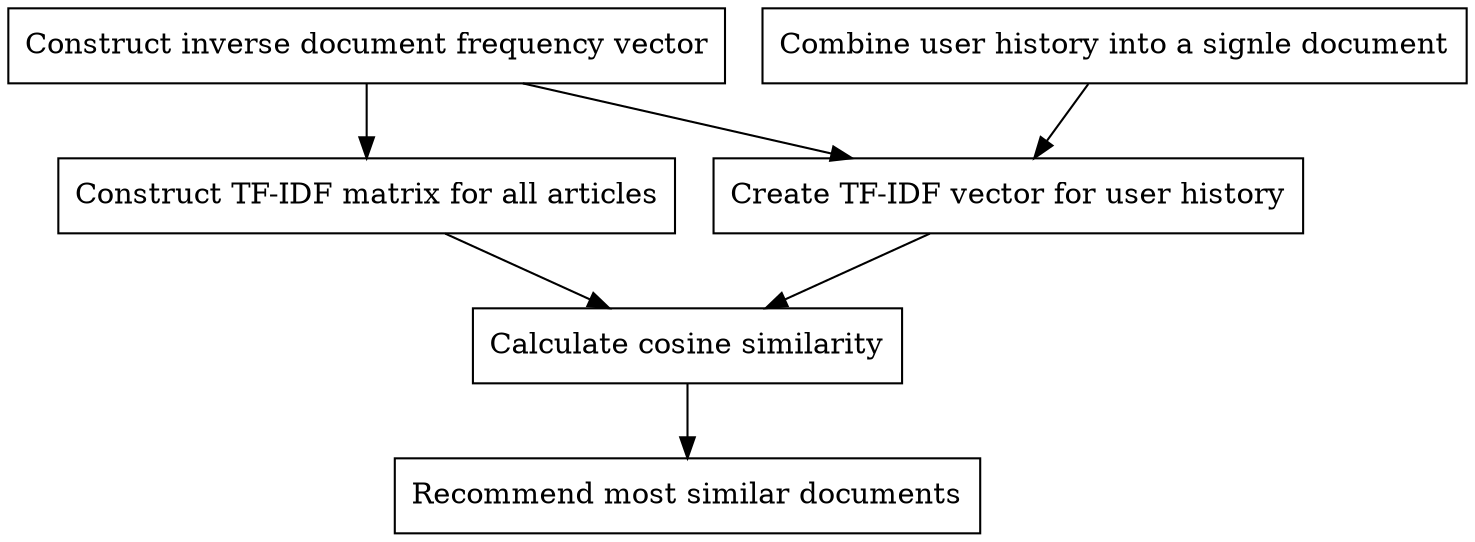 digraph G {
  I [label="Construct inverse document frequency vector", shape=box];
  M [label="Construct TF-IDF matrix for all articles", shape=box];
  H [label="Combine user history into a signle document", shape=box];
  V [label="Create TF-IDF vector for user history", shape=box];
  C [label="Calculate cosine similarity", shape=box];
  R [label="Recommend most similar documents", shape=box];
  I -> M;
  H -> V;
  I -> V;
  V -> C;
  M -> C;
  C -> R;
}
